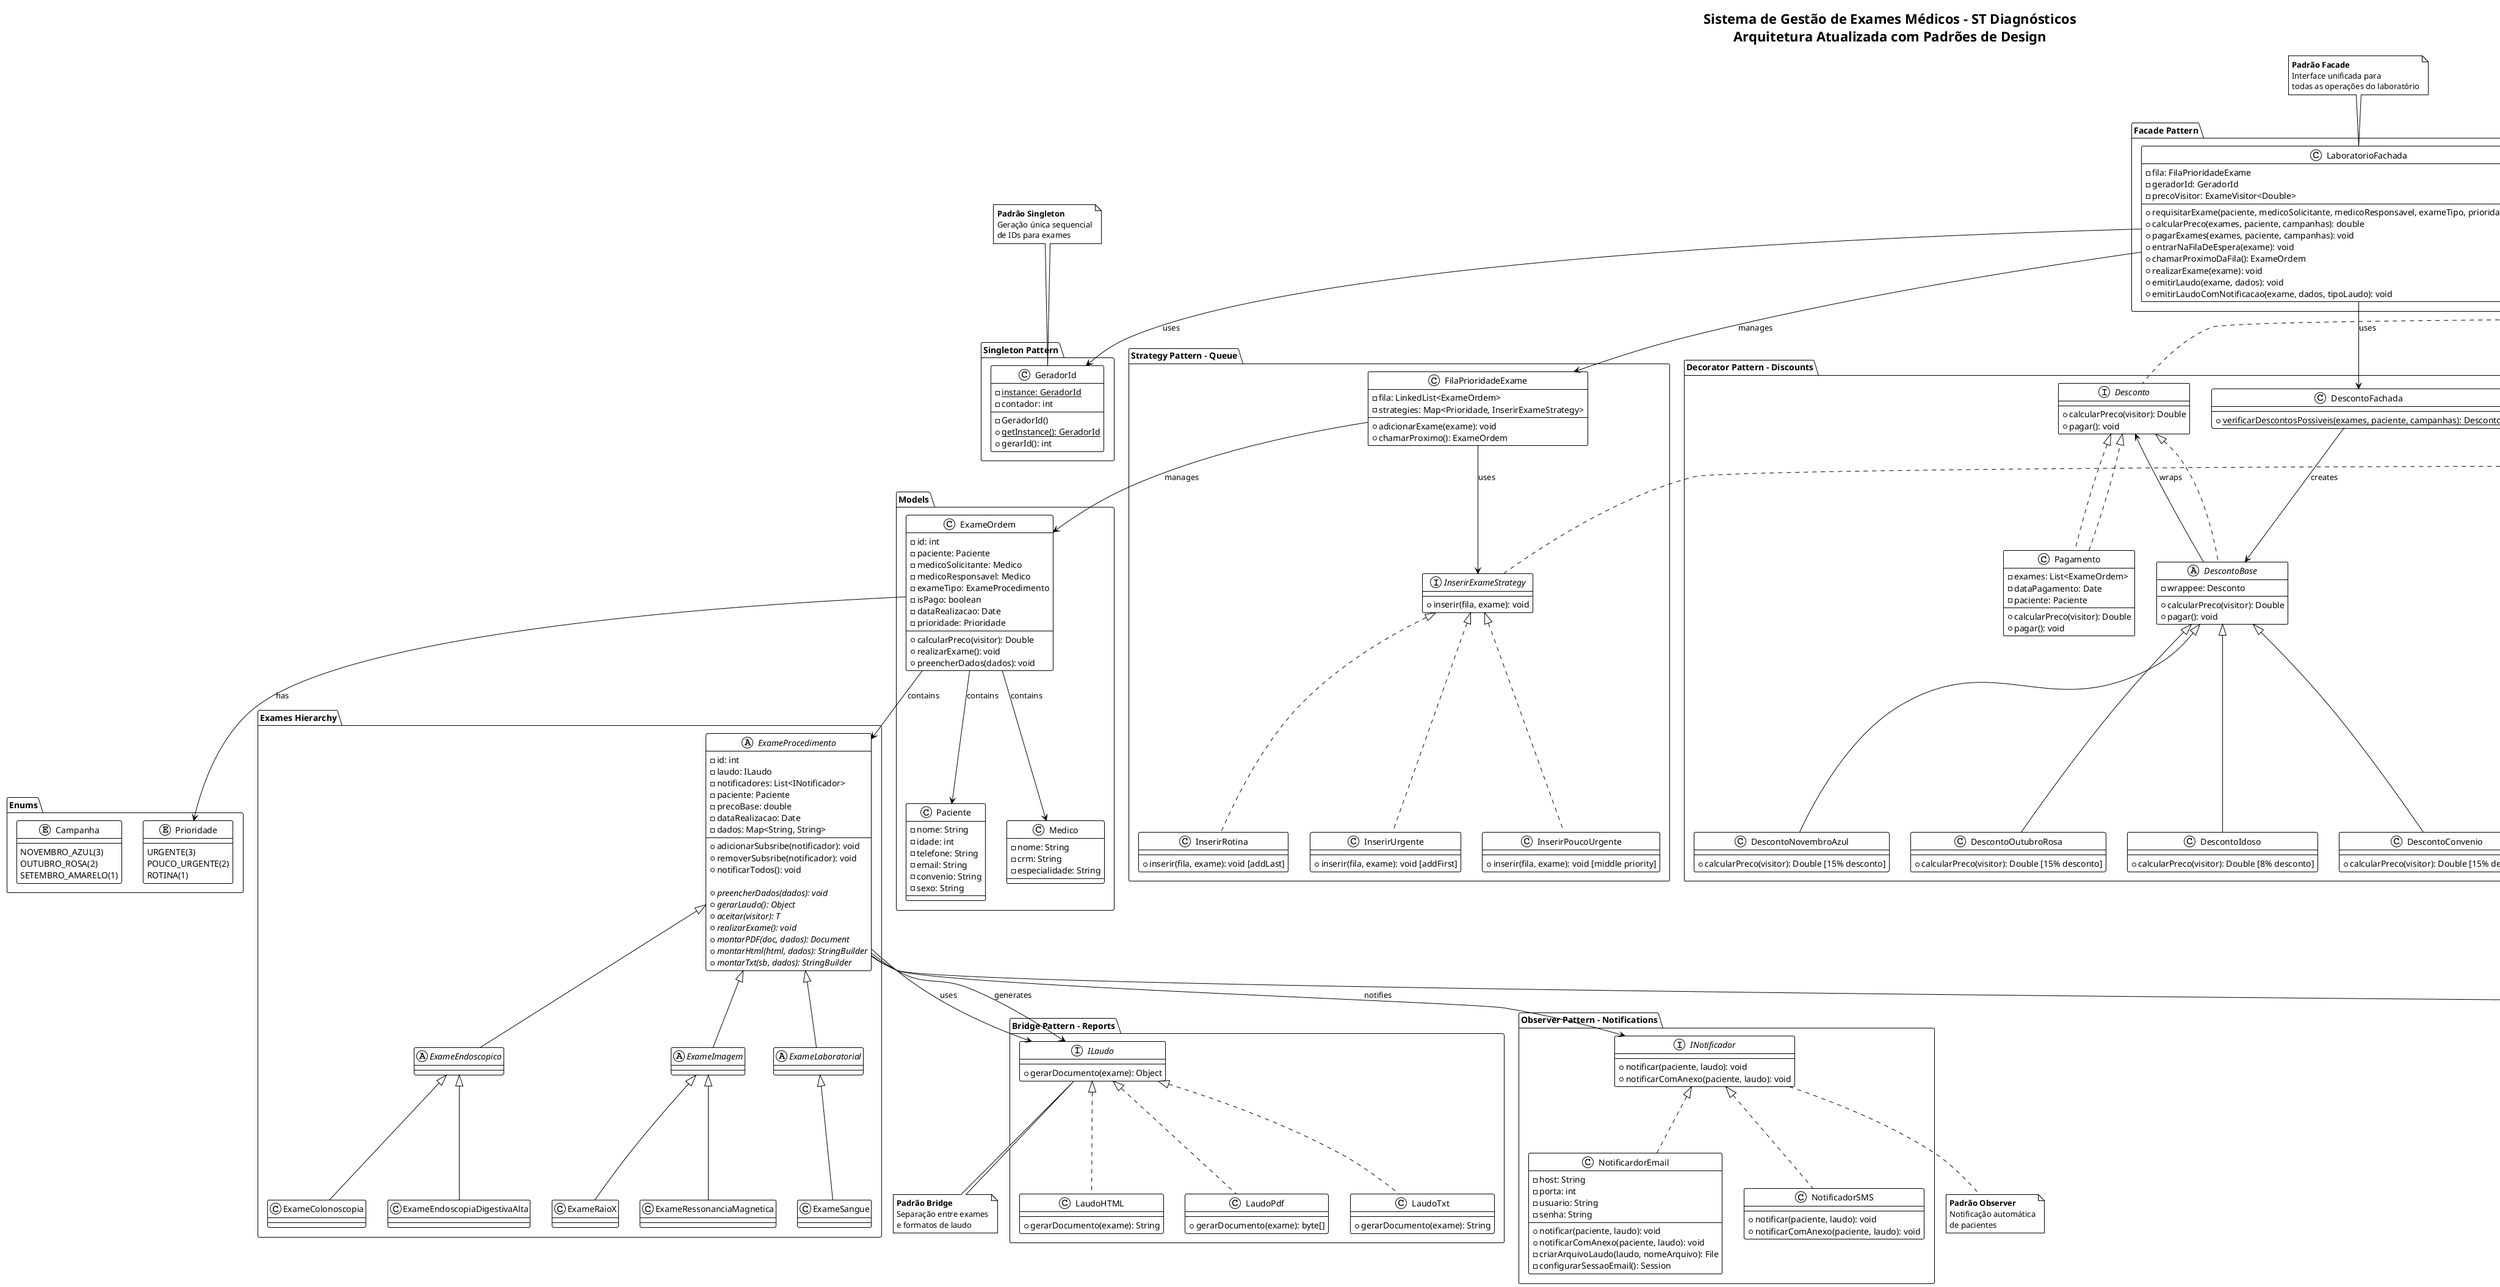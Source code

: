 @startuml Sistema de Gestão de Exames Médicos - Atualizado
!theme plain
title Sistema de Gestão de Exames Médicos - ST Diagnósticos\nArquitetura Atualizada com Padrões de Design

' ==================== PADRÃO FACADE ====================
package "Facade Pattern" {
    class LaboratorioFachada {
        - fila: FilaPrioridadeExame
        - geradorId: GeradorId
        - precoVisitor: ExameVisitor<Double>
        
        + requisitarExame(paciente, medicoSolicitante, medicoResponsavel, exameTipo, prioridade): ExameOrdem
        + calcularPreco(exames, paciente, campanhas): double
        + pagarExames(exames, paciente, campanhas): void
        + entrarNaFilaDeEspera(exame): void
        + chamarProximoDaFila(): ExameOrdem
        + realizarExame(exame): void
        + emitirLaudo(exame, dados): void
        + emitirLaudoComNotificacao(exame, dados, tipoLaudo): void
    }
}

' ==================== PADRÃO SINGLETON ====================
package "Singleton Pattern" {
    class GeradorId {
        - instance: GeradorId {static}
        - contador: int
        
        - GeradorId()
        + getInstance(): GeradorId {static}
        + gerarId(): int
    }
}

' ==================== MODELOS DE DADOS ====================
package "Models" {
    class Paciente {
        - nome: String
        - idade: int
        - telefone: String
        - email: String
        - convenio: String
        - sexo: String
    }
    
    class Medico {
        - nome: String
        - crm: String
        - especialidade: String
    }
    
    class ExameOrdem {
        - id: int
        - paciente: Paciente
        - medicoSolicitante: Medico
        - medicoResponsavel: Medico
        - exameTipo: ExameProcedimento
        - isPago: boolean
        - dataRealizacao: Date
        - prioridade: Prioridade
        
        + calcularPreco(visitor): Double
        + realizarExame(): void
        + preencherDados(dados): void
    }
}

' ==================== ENUMERAÇÕES ====================
package "Enums" {
    enum Prioridade {
        URGENTE(3)
        POUCO_URGENTE(2)
        ROTINA(1)
    }
    
    enum Campanha {
        NOVEMBRO_AZUL(3)
        OUTUBRO_ROSA(2)
        SETEMBRO_AMARELO(1)
    }
}

' ==================== PADRÃO VISITOR ====================
package "Visitor Pattern" {
    interface ExameVisitor<T> {
        + visitarExame(exameSangue): T
        + visitarExame(exameRaioX): T
        + visitarExame(exameColonoscopia): T
        + visitarExame(exameRessonanciaMagnetica): T
        + visitarExame(exameEndoscopiaDigestivaAlta): T
    }
    
    class PrecoVisitor {
        + visitarExame(exameSangue): Double [15.00]
        + visitarExame(exameRaioX): Double [70.00]
        + visitarExame(exameColonoscopia): Double [400.00]
        + visitarExame(exameRessonanciaMagnetica): Double [320.00]
        + visitarExame(exameEndoscopiaDigestivaAlta): Double [450.00]
    }
}

' ==================== HIERARQUIA DE EXAMES ====================
package "Exames Hierarchy" {
    abstract class ExameProcedimento {
        - id: int
        - laudo: ILaudo
        - notificadores: List<INotificador>
        - paciente: Paciente
        - precoBase: double
        - dataRealizacao: Date
        - dados: Map<String, String>
        
        + adicionarSubsribe(notificador): void
        + removerSubsribe(notificador): void
        + notificarTodos(): void
        
        + {abstract} preencherDados(dados): void
        + {abstract} gerarLaudo(): Object
        + {abstract} aceitar(visitor): T
        + {abstract} realizarExame(): void
        + {abstract} montarPDF(doc, dados): Document
        + {abstract} montarHtml(html, dados): StringBuilder
        + {abstract} montarTxt(sb, dados): StringBuilder
    }
    
    abstract class ExameEndoscopico extends ExameProcedimento
    abstract class ExameImagem extends ExameProcedimento  
    abstract class ExameLaboratorial extends ExameProcedimento
    
    class ExameColonoscopia extends ExameEndoscopico
    class ExameEndoscopiaDigestivaAlta extends ExameEndoscopico
    class ExameRaioX extends ExameImagem
    class ExameRessonanciaMagnetica extends ExameImagem
    class ExameSangue extends ExameLaboratorial
}

' ==================== PADRÃO STRATEGY - FILA DE PRIORIDADE ====================
package "Strategy Pattern - Queue" {
    interface InserirExameStrategy {
        + inserir(fila, exame): void
    }
    
    class InserirUrgente implements InserirExameStrategy {
        + inserir(fila, exame): void [addFirst]
    }
    
    class InserirPoucoUrgente implements InserirExameStrategy {
        + inserir(fila, exame): void [middle priority]
    }
    
    class InserirRotina implements InserirExameStrategy {
        + inserir(fila, exame): void [addLast]
    }
    
    class FilaPrioridadeExame {
        - fila: LinkedList<ExameOrdem>
        - strategies: Map<Prioridade, InserirExameStrategy>
        
        + adicionarExame(exame): void
        + chamarProximo(): ExameOrdem
    }
}

' ==================== PADRÃO DECORATOR - DESCONTOS ====================
package "Decorator Pattern - Discounts" {
    interface Desconto {
        + calcularPreco(visitor): Double
        + pagar(): void
    }
    
    class Pagamento implements Desconto {
        - exames: List<ExameOrdem>
        - dataPagamento: Date
        - paciente: Paciente
        
        + calcularPreco(visitor): Double
        + pagar(): void
    }
    
    abstract class DescontoBase implements Desconto {
        - wrappee: Desconto
        
        + calcularPreco(visitor): Double
        + pagar(): void
    }
    
    class DescontoIdoso extends DescontoBase {
        + calcularPreco(visitor): Double [8% desconto]
    }
    
    class DescontoConvenio extends DescontoBase {
        + calcularPreco(visitor): Double [15% desconto]
    }
    
    class DescontoNovembroAzul extends DescontoBase {
        + calcularPreco(visitor): Double [15% desconto]
    }
    
    class DescontoOutubroRosa extends DescontoBase {
        + calcularPreco(visitor): Double [15% desconto]
    }
    
    class DescontoFachada {
        + verificarDescontosPossiveis(exames, paciente, campanhas): Desconto {static}
    }
}

' ==================== PADRÃO CHAIN OF RESPONSIBILITY - VALIDADORES ====================
package "Chain of Responsibility - Validators" {
    interface IValidador {
        + validar(exame): void
        + setProximo(validador): IValidador
    }
    
    class ValidadorFachada {
        + getValidador(exame): IValidador {static}
        + getChainExameEndoscopico(): IValidador {static}
        + getChainExameImagem(): IValidador {static}
        + getChainExameLaboratorial(): IValidador {static}
    }
    
    ' Validadores Endoscópicos
    class ValidadorColonoscopia implements IValidador {
        + validar(exame): void [descricao, endoscopista]
    }
    
    class ValidadorEndoscopiaDigestivaAlta implements IValidador {
        + validar(exame): void [descricao, endoscopista]
    }
    
    ' Validadores de Imagem
    class ValidadorRaioX implements IValidador {
        + validar(exame): void [descricao, radiologista, imagens]
    }
    
    class ValidadorRessonanciaMagnetica implements IValidador {
        + validar(exame): void [descricao, radiologista, protocolo]
    }
    
    ' Validadores Laboratoriais
    class ValidadorColesterol implements IValidador {
        + validar(exame): void [colesterol]
    }
    
    class ValidadorCreatinina implements IValidador {
        + validar(exame): void [creatinina]
    }
    
    class ValidadorGlicose implements IValidador {
        + validar(exame): void [glicose]
    }
}

' ==================== PADRÃO BRIDGE - LAUDOS ====================
package "Bridge Pattern - Reports" {
    interface ILaudo {
        + gerarDocumento(exame): Object
    }
    
    class LaudoTxt implements ILaudo {
        + gerarDocumento(exame): String
    }
    
    class LaudoHTML implements ILaudo {
        + gerarDocumento(exame): String
    }
    
    class LaudoPdf implements ILaudo {
        + gerarDocumento(exame): byte[]
    }
}

' ==================== PADRÃO OBSERVER - NOTIFICAÇÕES ====================
package "Observer Pattern - Notifications" {
    interface INotificador {
        + notificar(paciente, laudo): void
        + notificarComAnexo(paciente, laudo): void
    }
    
    class NotificardorEmail implements INotificador {
        - host: String
        - porta: int
        - usuario: String
        - senha: String
        
        + notificar(paciente, laudo): void
        + notificarComAnexo(paciente, laudo): void
        - criarArquivoLaudo(laudo, nomeArquivo): File
        - configurarSessaoEmail(): Session
    }
    
    class NotificadorSMS implements INotificador {
        + notificar(paciente, laudo): void
        + notificarComAnexo(paciente, laudo): void
    }
}

' ==================== RELACIONAMENTOS ====================

' Facade relationships
LaboratorioFachada --> GeradorId : uses
LaboratorioFachada --> FilaPrioridadeExame : manages
LaboratorioFachada --> PrecoVisitor : uses
LaboratorioFachada --> DescontoFachada : uses
LaboratorioFachada --> ValidadorFachada : uses

' Model relationships
ExameOrdem --> Paciente : contains
ExameOrdem --> Medico : contains
ExameOrdem --> ExameProcedimento : contains
ExameOrdem --> Prioridade : has

' Visitor relationships
PrecoVisitor ..|> ExameVisitor
ExameProcedimento --> ExameVisitor : accepts

' Strategy relationships
FilaPrioridadeExame --> InserirExameStrategy : uses
FilaPrioridadeExame --> ExameOrdem : manages

' Decorator relationships
DescontoFachada --> DescontoBase : creates
DescontoBase --> Desconto : wraps
Pagamento ..|> Desconto

' Chain relationships
ValidadorFachada --> IValidador : creates chains
ValidadorColonoscopia --> ValidadorEndoscopiaDigestivaAlta : next
ValidadorRaioX --> ValidadorRessonanciaMagnetica : next
ValidadorColesterol --> ValidadorCreatinina : next
ValidadorCreatinina --> ValidadorGlicose : next

' Observer relationships
ExameProcedimento --> INotificador : notifies
ExameProcedimento --> ILaudo : generates

' Bridge relationships
ExameProcedimento --> ILaudo : uses

note top of LaboratorioFachada : **Padrão Facade**\nInterface unificada para\ntodas as operações do laboratório

note top of GeradorId : **Padrão Singleton**\nGeração única sequencial\nde IDs para exames

note right of ExameVisitor : **Padrão Visitor**\nCalcular preços baseado\nno tipo específico do exame

note right of InserirExameStrategy : **Padrão Strategy**\nInserção na fila baseada\nna prioridade do exame

note left of Desconto : **Padrão Decorator**\nCombinação flexível\nde múltiplos descontos

note left of IValidador : **Padrão Chain of Responsibility**\nValidação sequencial\nbaseada no tipo do exame

note bottom of ILaudo : **Padrão Bridge**\nSeparação entre exames\ne formatos de laudo

note bottom of INotificador : **Padrão Observer**\nNotificação automática\nde pacientes

@enduml
